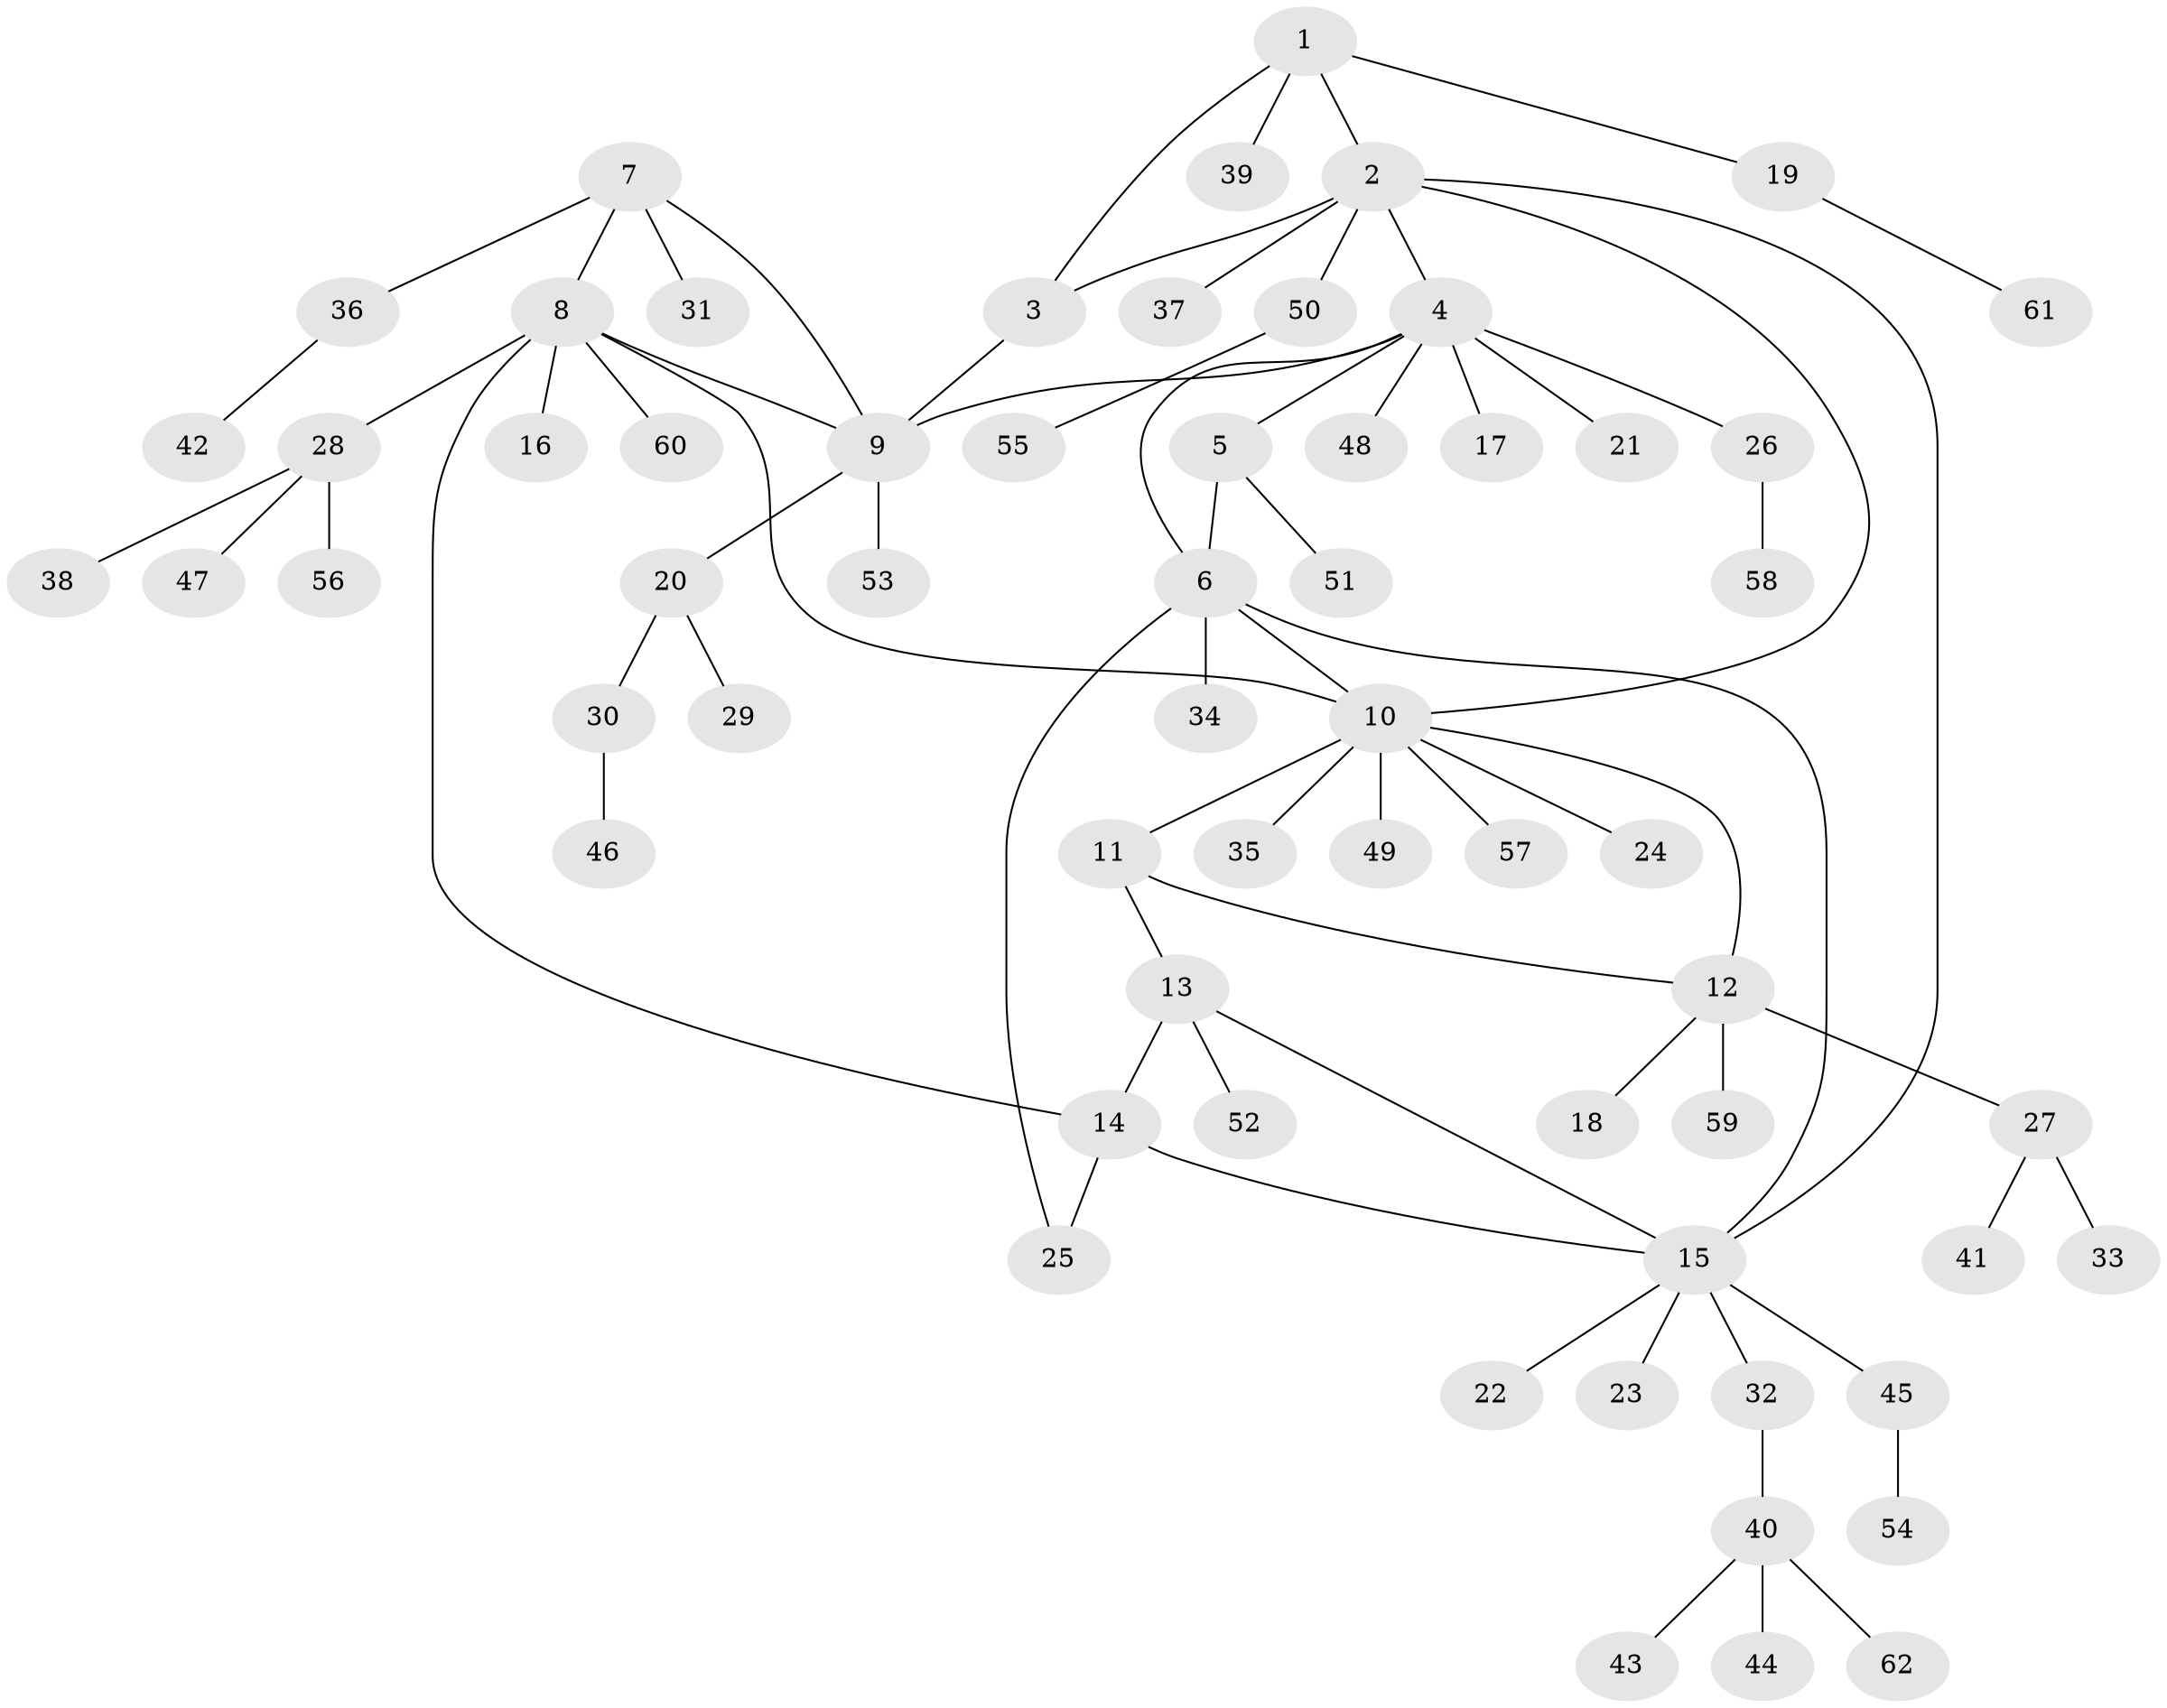 // coarse degree distribution, {4: 0.046511627906976744, 6: 0.023255813953488372, 7: 0.046511627906976744, 2: 0.06976744186046512, 5: 0.046511627906976744, 8: 0.023255813953488372, 3: 0.11627906976744186, 9: 0.023255813953488372, 1: 0.6046511627906976}
// Generated by graph-tools (version 1.1) at 2025/42/03/06/25 10:42:07]
// undirected, 62 vertices, 73 edges
graph export_dot {
graph [start="1"]
  node [color=gray90,style=filled];
  1;
  2;
  3;
  4;
  5;
  6;
  7;
  8;
  9;
  10;
  11;
  12;
  13;
  14;
  15;
  16;
  17;
  18;
  19;
  20;
  21;
  22;
  23;
  24;
  25;
  26;
  27;
  28;
  29;
  30;
  31;
  32;
  33;
  34;
  35;
  36;
  37;
  38;
  39;
  40;
  41;
  42;
  43;
  44;
  45;
  46;
  47;
  48;
  49;
  50;
  51;
  52;
  53;
  54;
  55;
  56;
  57;
  58;
  59;
  60;
  61;
  62;
  1 -- 2;
  1 -- 3;
  1 -- 19;
  1 -- 39;
  2 -- 3;
  2 -- 4;
  2 -- 10;
  2 -- 15;
  2 -- 37;
  2 -- 50;
  3 -- 9;
  4 -- 5;
  4 -- 6;
  4 -- 9;
  4 -- 17;
  4 -- 21;
  4 -- 26;
  4 -- 48;
  5 -- 6;
  5 -- 51;
  6 -- 10;
  6 -- 15;
  6 -- 25;
  6 -- 34;
  7 -- 8;
  7 -- 9;
  7 -- 31;
  7 -- 36;
  8 -- 9;
  8 -- 10;
  8 -- 14;
  8 -- 16;
  8 -- 28;
  8 -- 60;
  9 -- 20;
  9 -- 53;
  10 -- 11;
  10 -- 12;
  10 -- 24;
  10 -- 35;
  10 -- 49;
  10 -- 57;
  11 -- 12;
  11 -- 13;
  12 -- 18;
  12 -- 27;
  12 -- 59;
  13 -- 14;
  13 -- 15;
  13 -- 52;
  14 -- 15;
  14 -- 25;
  15 -- 22;
  15 -- 23;
  15 -- 32;
  15 -- 45;
  19 -- 61;
  20 -- 29;
  20 -- 30;
  26 -- 58;
  27 -- 33;
  27 -- 41;
  28 -- 38;
  28 -- 47;
  28 -- 56;
  30 -- 46;
  32 -- 40;
  36 -- 42;
  40 -- 43;
  40 -- 44;
  40 -- 62;
  45 -- 54;
  50 -- 55;
}
